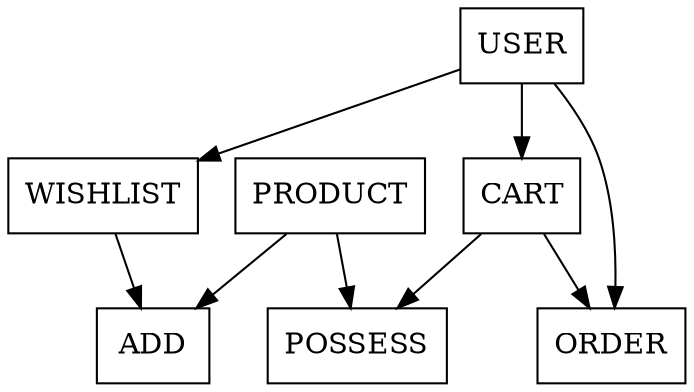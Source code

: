 digraph {
  node [shape=box]
  "WISHLIST" -> "ADD"
  "PRODUCT" -> "ADD"
  "USER" -> "CART"
  "CART" -> "ORDER"
  "USER" -> "ORDER"
  "CART" -> "POSSESS"
  "PRODUCT" -> "POSSESS"
  "USER" -> "WISHLIST"
}